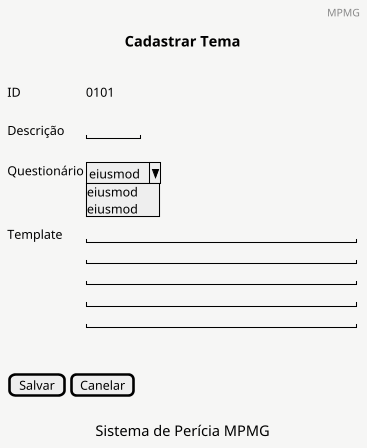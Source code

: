 @startsalt  pesquisa
<style>
saltDiagram {
  BackgroundColor #f6f6f5
}
</style>
skinparam dpi 100
title Cadastrar Tema
header MPMG
caption Sistema de Perícia MPMG
{
    .
    {
    ID | 0101
    .
    Descrição | "      "
    .
    Questionário | { | ^eiusmod^^eiusmod^^eiusmod^}
    .
    .
    Template | "                                "
    . | "                                "
    . | "                                "
    . | "                                "
    . | "                                "
    .
    }
    .
    {[Salvar] | [Canelar] }
    .
}
@endsalt